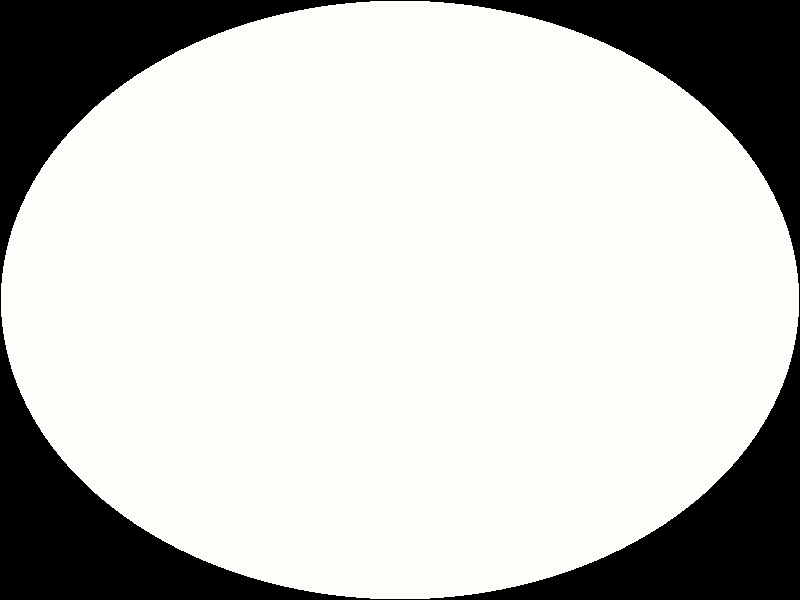#include "colors.inc"
#include "textures.inc"
#include "woods.inc"




global_settings {
      assumed_gamma 0.5
      max_trace_level 5

      photons {
      	spacing 0.01  // higher value 'lower' quality, faster parsing.
      	autostop 0
      	jitter 0.5
      	max_trace_level 15
      }

}

//background { Gray80 }

camera {
	right x*1//.33333
	location <0, 0.275, 0>
	//look_at <0.001,0.001,0.001>
	look_at <0,0,0>
	angle 50
//	focal_point <0.35,0.025,0> //right dice in focus
//    aperture 1/22//0.1
//	blur_samples 40
}

light_source {
	<-5,5,5> White

	 area_light <4, 0, 0>, <0, 0, 4>, 9, 9
	adaptive 1
	jitter

}

#declare MyRed=color <0.8,0.2,0.2>;
#declare MyWhite=color <0.99,0.97,0.92>;

#declare pawn =
	union {
			difference {
				sphere { <0,1,0> 0.1
					scale <1,0.2,1>
				}
				sphere { <0,1.025,0> 0.1
					scale <0.7,0.2,0.7>
				}

			}
			cylinder {
				<0, 0.2, 0>,     // Center of one end
				<0, 0.1, 0>,     // Center of other end
				0.1            // Radius
				open           // Remove end caps
				//texture { Sandalwood scale 4 }
			}
			scale <1,0.3,1>
}

object {pawn
	translate <0.0,0.00,0>
	pigment {
				MyWhite
	}
	//texture { Sandalwood scale 1 }
	//texture { Chrome_Texture}
	finish {
		phong 1
		phong_size 160
		reflection {0.25}
	}
}
/*
object {pawn
	translate <0.4,-0.03,0.3>
	pigment {
				color <1.0,0.0,0.0>//Red
	}
	finish {
		phong 0.9
		phong_size 60
		reflection {0.25}
	}
}


*/
